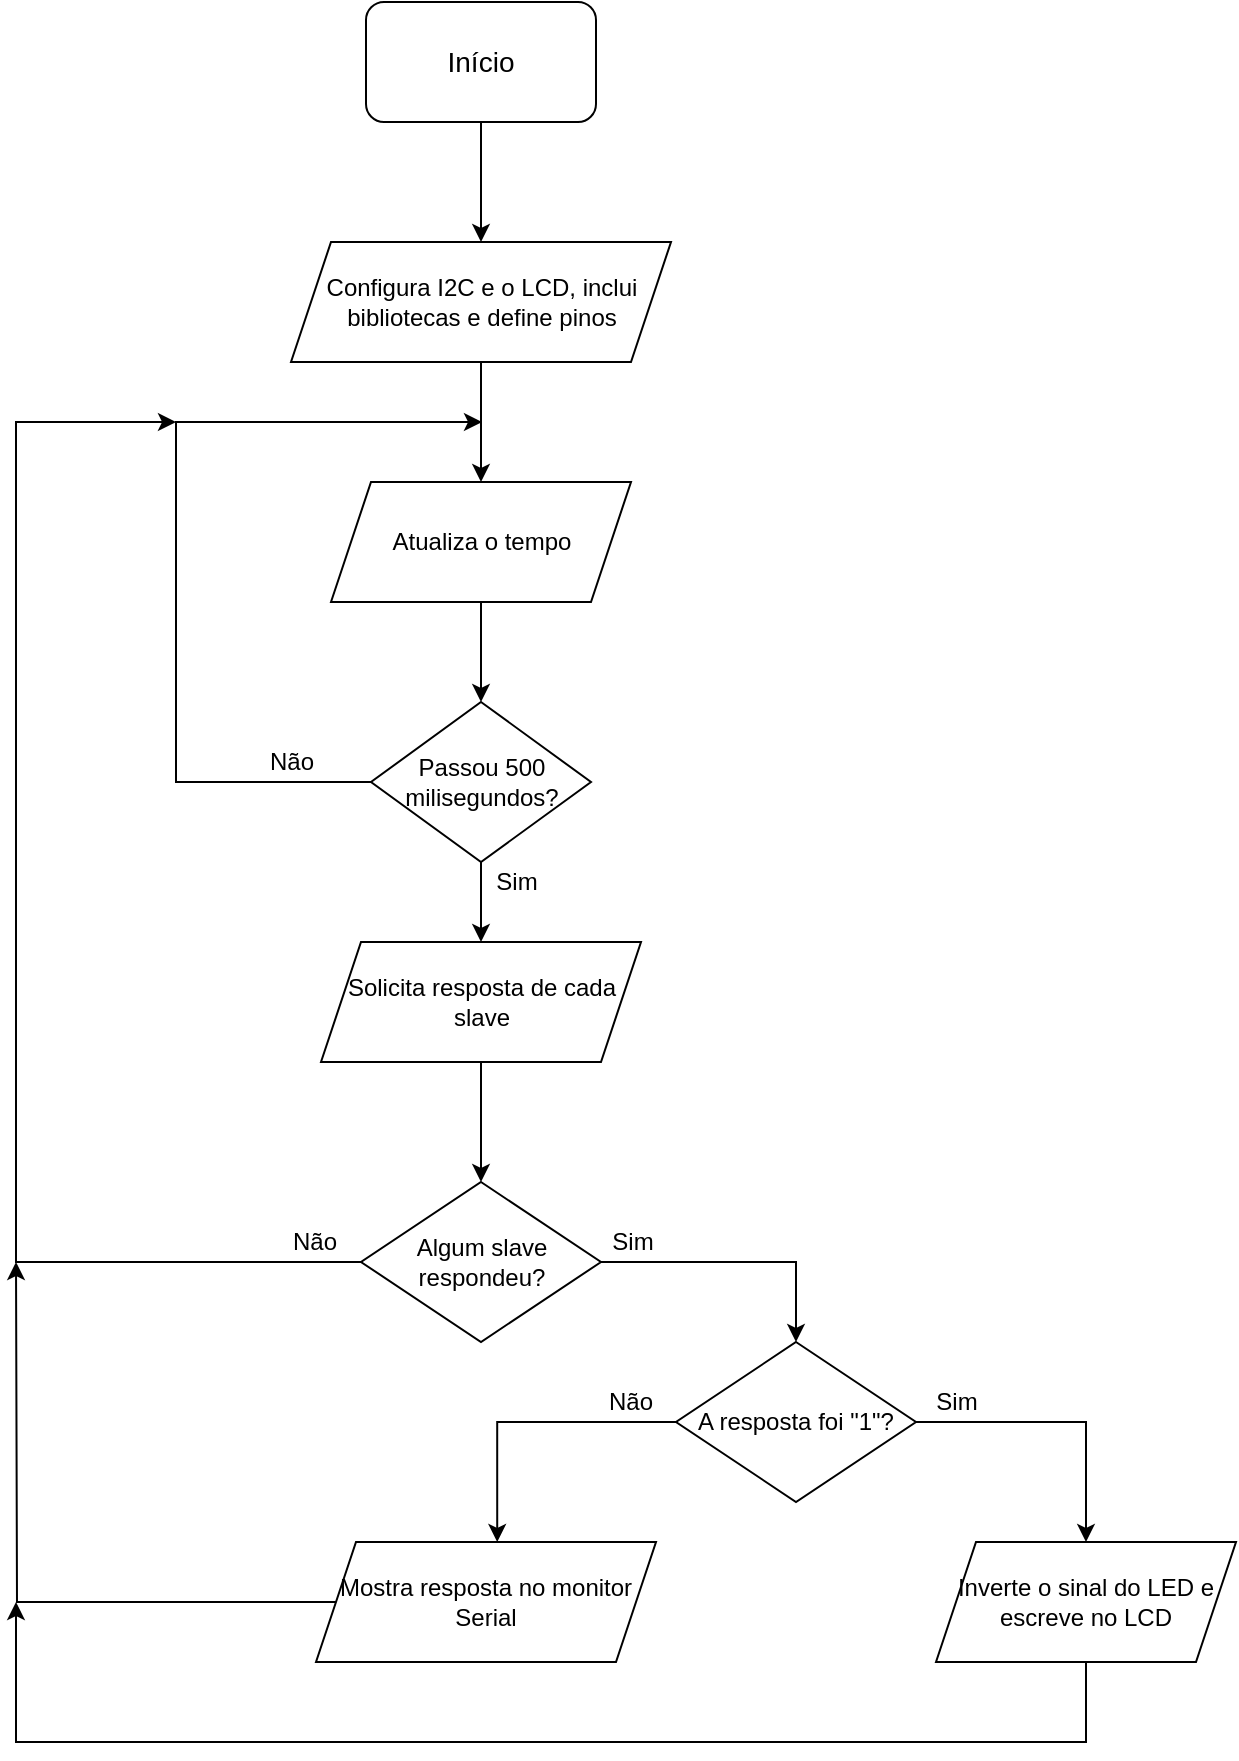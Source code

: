 <mxfile version="15.2.9" type="github">
  <diagram id="yWrPipXILEo8XBz3-1Mg" name="Page-1">
    <mxGraphModel dx="1592" dy="932" grid="1" gridSize="10" guides="1" tooltips="1" connect="1" arrows="1" fold="1" page="1" pageScale="1" pageWidth="850" pageHeight="1100" math="0" shadow="0">
      <root>
        <mxCell id="0" />
        <mxCell id="1" parent="0" />
        <mxCell id="wEqDHsbmhFHpueRhzzTR-5" style="edgeStyle=orthogonalEdgeStyle;rounded=0;orthogonalLoop=1;jettySize=auto;html=1;entryX=0.5;entryY=0;entryDx=0;entryDy=0;" parent="1" source="wEqDHsbmhFHpueRhzzTR-3" target="wEqDHsbmhFHpueRhzzTR-4" edge="1">
          <mxGeometry relative="1" as="geometry" />
        </mxCell>
        <mxCell id="wEqDHsbmhFHpueRhzzTR-3" value="&lt;font style=&quot;font-size: 14px&quot;&gt;Iní&lt;/font&gt;&lt;font style=&quot;font-size: 14px&quot;&gt;cio&lt;/font&gt;" style="rounded=1;whiteSpace=wrap;html=1;" parent="1" vertex="1">
          <mxGeometry x="365" y="40" width="115" height="60" as="geometry" />
        </mxCell>
        <mxCell id="wEqDHsbmhFHpueRhzzTR-10" style="edgeStyle=orthogonalEdgeStyle;rounded=0;orthogonalLoop=1;jettySize=auto;html=1;entryX=0.5;entryY=0;entryDx=0;entryDy=0;" parent="1" source="wEqDHsbmhFHpueRhzzTR-4" target="wEqDHsbmhFHpueRhzzTR-8" edge="1">
          <mxGeometry relative="1" as="geometry" />
        </mxCell>
        <mxCell id="wEqDHsbmhFHpueRhzzTR-4" value="Configura I2C e o LCD, inclui bibliotecas e define pinos" style="shape=parallelogram;perimeter=parallelogramPerimeter;fixedSize=1;align=center;whiteSpace=wrap;html=1;labelBorderColor=none;labelBackgroundColor=none;" parent="1" vertex="1">
          <mxGeometry x="327.5" y="160" width="190" height="60" as="geometry" />
        </mxCell>
        <mxCell id="wEqDHsbmhFHpueRhzzTR-12" style="edgeStyle=orthogonalEdgeStyle;rounded=0;orthogonalLoop=1;jettySize=auto;html=1;" parent="1" source="wEqDHsbmhFHpueRhzzTR-6" edge="1">
          <mxGeometry relative="1" as="geometry">
            <mxPoint x="423" y="250" as="targetPoint" />
            <Array as="points">
              <mxPoint x="270" y="430" />
              <mxPoint x="270" y="250" />
            </Array>
          </mxGeometry>
        </mxCell>
        <mxCell id="wEqDHsbmhFHpueRhzzTR-15" style="edgeStyle=orthogonalEdgeStyle;rounded=0;orthogonalLoop=1;jettySize=auto;html=1;entryX=0.5;entryY=0;entryDx=0;entryDy=0;" parent="1" source="wEqDHsbmhFHpueRhzzTR-6" target="wEqDHsbmhFHpueRhzzTR-14" edge="1">
          <mxGeometry relative="1" as="geometry" />
        </mxCell>
        <mxCell id="wEqDHsbmhFHpueRhzzTR-6" value="Passou 500 milisegundos?" style="rhombus;whiteSpace=wrap;html=1;" parent="1" vertex="1">
          <mxGeometry x="367.5" y="390" width="110" height="80" as="geometry" />
        </mxCell>
        <mxCell id="wEqDHsbmhFHpueRhzzTR-11" style="edgeStyle=orthogonalEdgeStyle;rounded=0;orthogonalLoop=1;jettySize=auto;html=1;entryX=0.5;entryY=0;entryDx=0;entryDy=0;" parent="1" source="wEqDHsbmhFHpueRhzzTR-8" target="wEqDHsbmhFHpueRhzzTR-6" edge="1">
          <mxGeometry relative="1" as="geometry" />
        </mxCell>
        <mxCell id="wEqDHsbmhFHpueRhzzTR-8" value="Atualiza o tempo" style="shape=parallelogram;perimeter=parallelogramPerimeter;whiteSpace=wrap;html=1;fixedSize=1;" parent="1" vertex="1">
          <mxGeometry x="347.5" y="280" width="150" height="60" as="geometry" />
        </mxCell>
        <mxCell id="wEqDHsbmhFHpueRhzzTR-13" value="Não" style="text;html=1;strokeColor=none;fillColor=none;align=center;verticalAlign=middle;whiteSpace=wrap;rounded=0;" parent="1" vertex="1">
          <mxGeometry x="307.5" y="410" width="40" height="20" as="geometry" />
        </mxCell>
        <mxCell id="staCrRZgJ4eTwBnRcKCF-8" style="edgeStyle=orthogonalEdgeStyle;rounded=0;orthogonalLoop=1;jettySize=auto;html=1;entryX=0.5;entryY=0;entryDx=0;entryDy=0;" parent="1" source="wEqDHsbmhFHpueRhzzTR-16" target="wEqDHsbmhFHpueRhzzTR-21" edge="1">
          <mxGeometry relative="1" as="geometry" />
        </mxCell>
        <mxCell id="staCrRZgJ4eTwBnRcKCF-9" style="edgeStyle=orthogonalEdgeStyle;rounded=0;orthogonalLoop=1;jettySize=auto;html=1;" parent="1" source="wEqDHsbmhFHpueRhzzTR-16" edge="1">
          <mxGeometry relative="1" as="geometry">
            <mxPoint x="270" y="250" as="targetPoint" />
            <Array as="points">
              <mxPoint x="190" y="670" />
              <mxPoint x="190" y="250" />
            </Array>
          </mxGeometry>
        </mxCell>
        <mxCell id="wEqDHsbmhFHpueRhzzTR-16" value="Algum slave respondeu?" style="rhombus;whiteSpace=wrap;html=1;" parent="1" vertex="1">
          <mxGeometry x="362.5" y="630" width="120" height="80" as="geometry" />
        </mxCell>
        <mxCell id="staCrRZgJ4eTwBnRcKCF-11" style="edgeStyle=orthogonalEdgeStyle;rounded=0;orthogonalLoop=1;jettySize=auto;html=1;entryX=0.533;entryY=0;entryDx=0;entryDy=0;entryPerimeter=0;" parent="1" source="wEqDHsbmhFHpueRhzzTR-21" target="wEqDHsbmhFHpueRhzzTR-25" edge="1">
          <mxGeometry relative="1" as="geometry">
            <Array as="points">
              <mxPoint x="430" y="750" />
            </Array>
          </mxGeometry>
        </mxCell>
        <mxCell id="staCrRZgJ4eTwBnRcKCF-15" style="edgeStyle=orthogonalEdgeStyle;rounded=0;orthogonalLoop=1;jettySize=auto;html=1;entryX=0.5;entryY=0;entryDx=0;entryDy=0;" parent="1" source="wEqDHsbmhFHpueRhzzTR-21" target="staCrRZgJ4eTwBnRcKCF-14" edge="1">
          <mxGeometry relative="1" as="geometry" />
        </mxCell>
        <mxCell id="wEqDHsbmhFHpueRhzzTR-21" value="A resposta foi &quot;1&quot;?" style="rhombus;whiteSpace=wrap;html=1;" parent="1" vertex="1">
          <mxGeometry x="520" y="710" width="120" height="80" as="geometry" />
        </mxCell>
        <mxCell id="staCrRZgJ4eTwBnRcKCF-12" style="edgeStyle=orthogonalEdgeStyle;rounded=0;orthogonalLoop=1;jettySize=auto;html=1;" parent="1" source="wEqDHsbmhFHpueRhzzTR-25" edge="1">
          <mxGeometry relative="1" as="geometry">
            <mxPoint x="190" y="670" as="targetPoint" />
          </mxGeometry>
        </mxCell>
        <mxCell id="wEqDHsbmhFHpueRhzzTR-25" value="Mostra resposta no monitor Serial" style="shape=parallelogram;perimeter=parallelogramPerimeter;whiteSpace=wrap;html=1;fixedSize=1;" parent="1" vertex="1">
          <mxGeometry x="340" y="810" width="170" height="60" as="geometry" />
        </mxCell>
        <mxCell id="wEqDHsbmhFHpueRhzzTR-30" value="Sim" style="text;html=1;align=center;verticalAlign=middle;resizable=0;points=[];autosize=1;strokeColor=none;fillColor=none;" parent="1" vertex="1">
          <mxGeometry x="420" y="470" width="40" height="20" as="geometry" />
        </mxCell>
        <mxCell id="staCrRZgJ4eTwBnRcKCF-6" style="edgeStyle=orthogonalEdgeStyle;rounded=0;orthogonalLoop=1;jettySize=auto;html=1;entryX=0.5;entryY=0;entryDx=0;entryDy=0;" parent="1" source="wEqDHsbmhFHpueRhzzTR-14" target="wEqDHsbmhFHpueRhzzTR-16" edge="1">
          <mxGeometry relative="1" as="geometry" />
        </mxCell>
        <mxCell id="wEqDHsbmhFHpueRhzzTR-14" value="Solicita resposta de cada slave" style="shape=parallelogram;perimeter=parallelogramPerimeter;whiteSpace=wrap;html=1;fixedSize=1;" parent="1" vertex="1">
          <mxGeometry x="342.5" y="510" width="160" height="60" as="geometry" />
        </mxCell>
        <mxCell id="staCrRZgJ4eTwBnRcKCF-16" style="edgeStyle=orthogonalEdgeStyle;rounded=0;orthogonalLoop=1;jettySize=auto;html=1;" parent="1" source="staCrRZgJ4eTwBnRcKCF-14" edge="1">
          <mxGeometry relative="1" as="geometry">
            <mxPoint x="190" y="840" as="targetPoint" />
            <Array as="points">
              <mxPoint x="725" y="910" />
              <mxPoint x="190" y="910" />
            </Array>
          </mxGeometry>
        </mxCell>
        <mxCell id="staCrRZgJ4eTwBnRcKCF-14" value="Inverte o sinal do LED e escreve no LCD" style="shape=parallelogram;perimeter=parallelogramPerimeter;whiteSpace=wrap;html=1;fixedSize=1;" parent="1" vertex="1">
          <mxGeometry x="650" y="810" width="150" height="60" as="geometry" />
        </mxCell>
        <mxCell id="staCrRZgJ4eTwBnRcKCF-17" value="Sim" style="text;html=1;align=center;verticalAlign=middle;resizable=0;points=[];autosize=1;strokeColor=none;fillColor=none;" parent="1" vertex="1">
          <mxGeometry x="477.5" y="650" width="40" height="20" as="geometry" />
        </mxCell>
        <mxCell id="staCrRZgJ4eTwBnRcKCF-19" value="Não" style="text;html=1;strokeColor=none;fillColor=none;align=center;verticalAlign=middle;whiteSpace=wrap;rounded=0;" parent="1" vertex="1">
          <mxGeometry x="307.5" y="645" width="62.5" height="30" as="geometry" />
        </mxCell>
        <mxCell id="staCrRZgJ4eTwBnRcKCF-22" value="Sim" style="text;html=1;align=center;verticalAlign=middle;resizable=0;points=[];autosize=1;strokeColor=none;fillColor=none;" parent="1" vertex="1">
          <mxGeometry x="640" y="730" width="40" height="20" as="geometry" />
        </mxCell>
        <mxCell id="staCrRZgJ4eTwBnRcKCF-24" value="Não" style="text;html=1;strokeColor=none;fillColor=none;align=center;verticalAlign=middle;whiteSpace=wrap;rounded=0;rotation=0;" parent="1" vertex="1">
          <mxGeometry x="466.25" y="725" width="62.5" height="30" as="geometry" />
        </mxCell>
      </root>
    </mxGraphModel>
  </diagram>
</mxfile>
